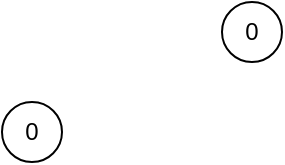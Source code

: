 <mxfile version="13.7.7" type="device"><diagram id="pSNTR-V1N3YLl0ZG2nS5" name="Page-1"><mxGraphModel dx="395" dy="221" grid="1" gridSize="10" guides="1" tooltips="1" connect="1" arrows="1" fold="1" page="1" pageScale="1" pageWidth="850" pageHeight="1100" math="0" shadow="0"><root><mxCell id="0"/><mxCell id="1" parent="0"/><mxCell id="_FEgmWSd99-bL-lG4k3L-1" value="0" style="ellipse;whiteSpace=wrap;html=1;aspect=fixed;" vertex="1" parent="1"><mxGeometry x="330" y="130" width="30" height="30" as="geometry"/></mxCell><mxCell id="_FEgmWSd99-bL-lG4k3L-2" value="0" style="ellipse;whiteSpace=wrap;html=1;aspect=fixed;" vertex="1" parent="1"><mxGeometry x="440" y="80" width="30" height="30" as="geometry"/></mxCell></root></mxGraphModel></diagram></mxfile>